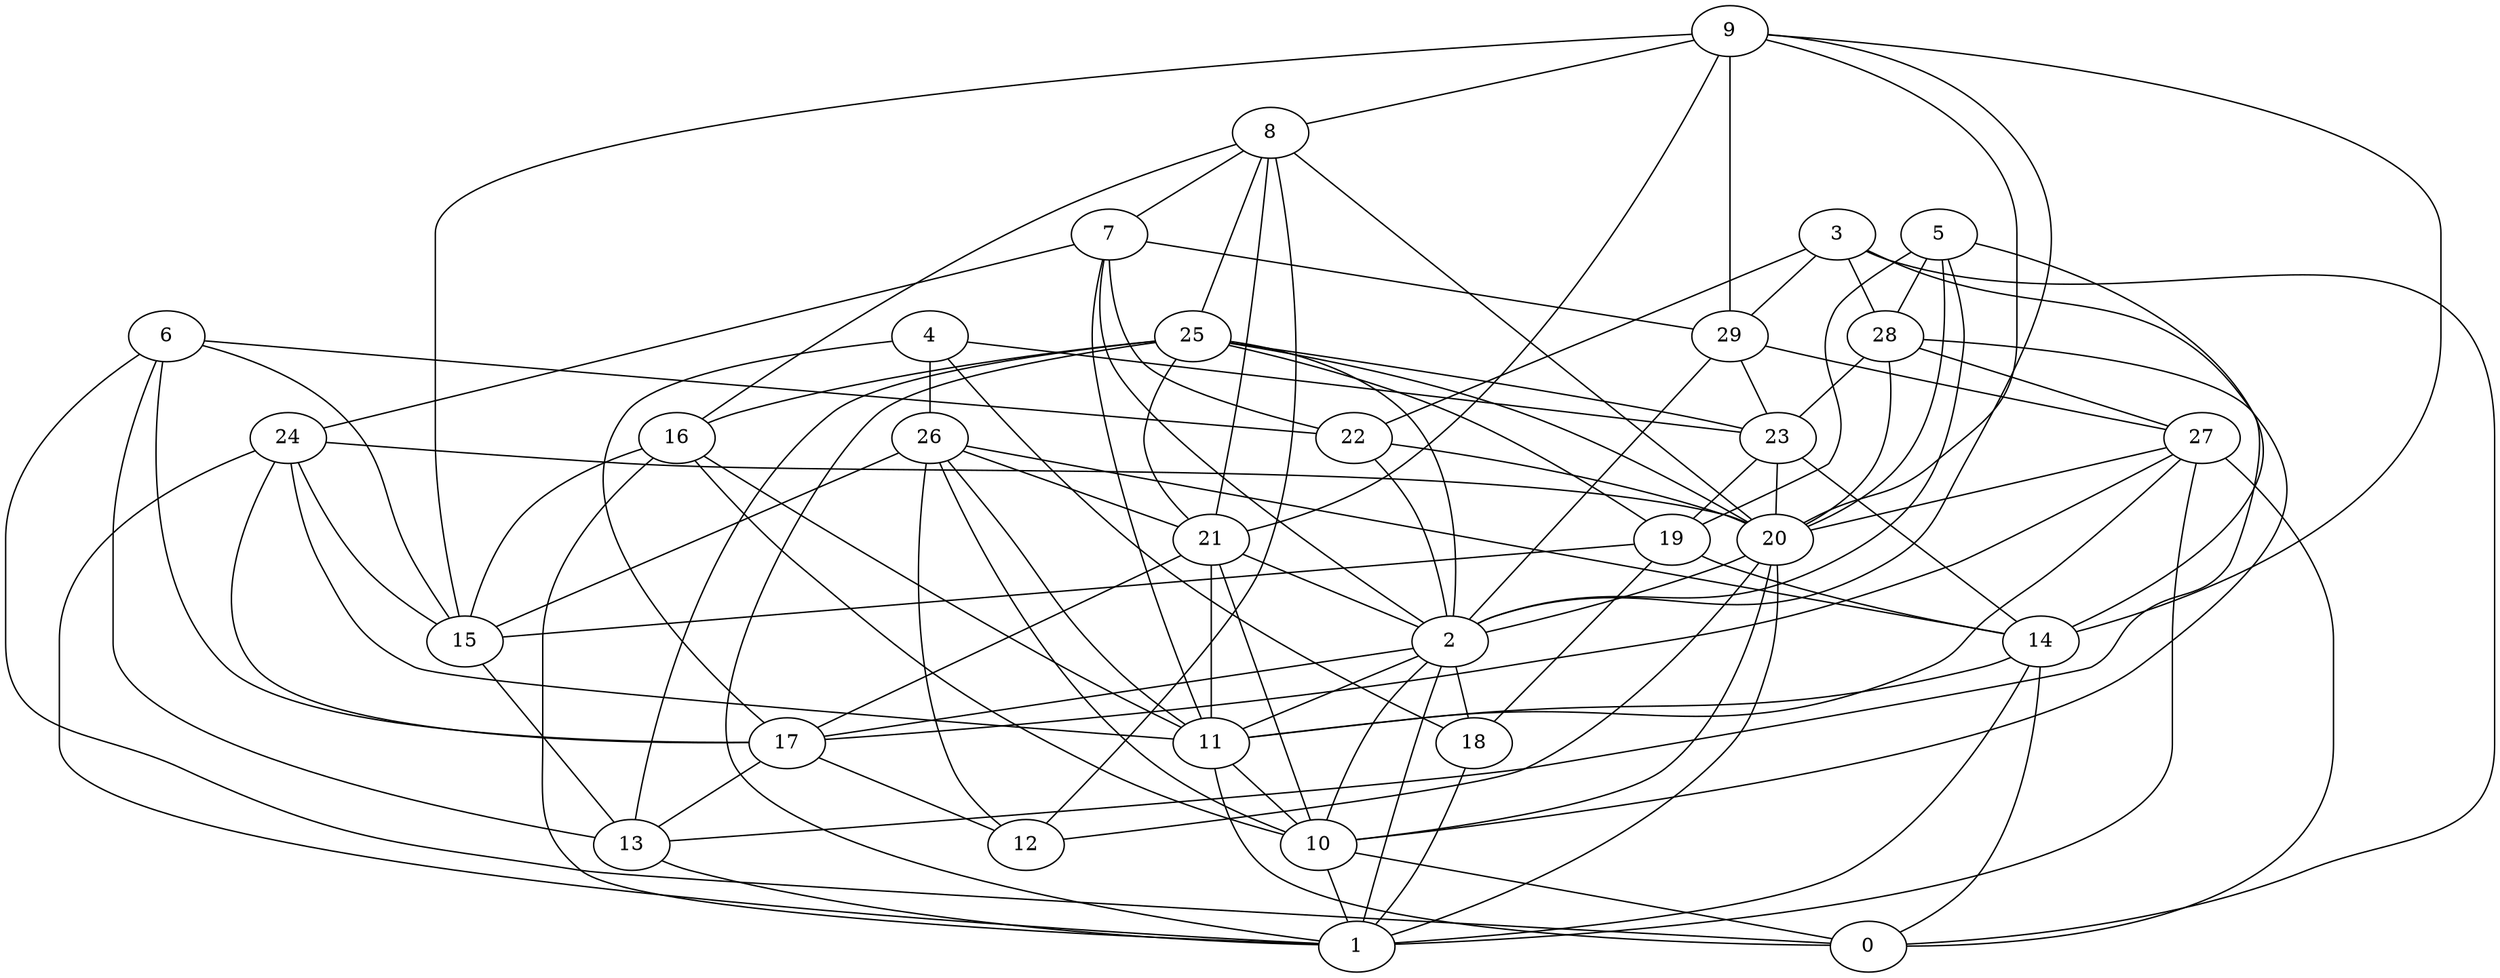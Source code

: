 digraph GG_graph {

subgraph G_graph {
edge [color = black]
"16" -> "11" [dir = none]
"16" -> "15" [dir = none]
"16" -> "10" [dir = none]
"8" -> "21" [dir = none]
"8" -> "12" [dir = none]
"8" -> "20" [dir = none]
"8" -> "25" [dir = none]
"8" -> "16" [dir = none]
"27" -> "1" [dir = none]
"27" -> "0" [dir = none]
"27" -> "11" [dir = none]
"27" -> "17" [dir = none]
"11" -> "0" [dir = none]
"11" -> "10" [dir = none]
"18" -> "1" [dir = none]
"24" -> "11" [dir = none]
"24" -> "15" [dir = none]
"24" -> "17" [dir = none]
"24" -> "20" [dir = none]
"24" -> "1" [dir = none]
"9" -> "2" [dir = none]
"9" -> "20" [dir = none]
"9" -> "14" [dir = none]
"9" -> "8" [dir = none]
"9" -> "29" [dir = none]
"22" -> "20" [dir = none]
"22" -> "2" [dir = none]
"5" -> "28" [dir = none]
"5" -> "14" [dir = none]
"5" -> "20" [dir = none]
"5" -> "19" [dir = none]
"20" -> "12" [dir = none]
"20" -> "1" [dir = none]
"20" -> "10" [dir = none]
"23" -> "19" [dir = none]
"23" -> "20" [dir = none]
"23" -> "14" [dir = none]
"21" -> "10" [dir = none]
"21" -> "11" [dir = none]
"21" -> "2" [dir = none]
"14" -> "11" [dir = none]
"14" -> "1" [dir = none]
"26" -> "21" [dir = none]
"26" -> "14" [dir = none]
"26" -> "12" [dir = none]
"26" -> "10" [dir = none]
"26" -> "15" [dir = none]
"29" -> "2" [dir = none]
"29" -> "27" [dir = none]
"29" -> "23" [dir = none]
"13" -> "1" [dir = none]
"15" -> "13" [dir = none]
"25" -> "23" [dir = none]
"25" -> "16" [dir = none]
"25" -> "21" [dir = none]
"25" -> "2" [dir = none]
"25" -> "19" [dir = none]
"25" -> "1" [dir = none]
"25" -> "20" [dir = none]
"25" -> "13" [dir = none]
"2" -> "17" [dir = none]
"2" -> "1" [dir = none]
"2" -> "18" [dir = none]
"17" -> "12" [dir = none]
"10" -> "0" [dir = none]
"7" -> "22" [dir = none]
"7" -> "2" [dir = none]
"7" -> "29" [dir = none]
"7" -> "11" [dir = none]
"28" -> "27" [dir = none]
"28" -> "20" [dir = none]
"28" -> "23" [dir = none]
"28" -> "10" [dir = none]
"19" -> "14" [dir = none]
"19" -> "18" [dir = none]
"19" -> "15" [dir = none]
"3" -> "28" [dir = none]
"3" -> "13" [dir = none]
"3" -> "0" [dir = none]
"3" -> "22" [dir = none]
"6" -> "15" [dir = none]
"6" -> "0" [dir = none]
"6" -> "17" [dir = none]
"4" -> "18" [dir = none]
"4" -> "26" [dir = none]
"4" -> "17" [dir = none]
"4" -> "23" [dir = none]
"8" -> "7" [dir = none]
"9" -> "21" [dir = none]
"9" -> "15" [dir = none]
"2" -> "11" [dir = none]
"14" -> "0" [dir = none]
"6" -> "13" [dir = none]
"20" -> "2" [dir = none]
"3" -> "29" [dir = none]
"5" -> "2" [dir = none]
"21" -> "17" [dir = none]
"27" -> "20" [dir = none]
"6" -> "22" [dir = none]
"7" -> "24" [dir = none]
"17" -> "13" [dir = none]
"16" -> "1" [dir = none]
"10" -> "1" [dir = none]
"2" -> "10" [dir = none]
"26" -> "11" [dir = none]
}

}
